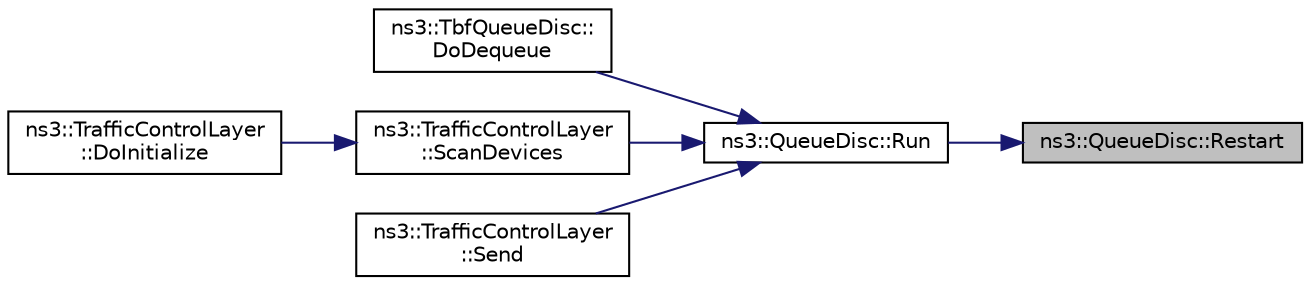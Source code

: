 digraph "ns3::QueueDisc::Restart"
{
 // LATEX_PDF_SIZE
  edge [fontname="Helvetica",fontsize="10",labelfontname="Helvetica",labelfontsize="10"];
  node [fontname="Helvetica",fontsize="10",shape=record];
  rankdir="RL";
  Node1 [label="ns3::QueueDisc::Restart",height=0.2,width=0.4,color="black", fillcolor="grey75", style="filled", fontcolor="black",tooltip="Modelled after the Linux function qdisc_restart (net/sched/sch_generic.c) Dequeue a packet (by callin..."];
  Node1 -> Node2 [dir="back",color="midnightblue",fontsize="10",style="solid",fontname="Helvetica"];
  Node2 [label="ns3::QueueDisc::Run",height=0.2,width=0.4,color="black", fillcolor="white", style="filled",URL="$classns3_1_1_queue_disc.html#a424eceba41cb013436f353c622c082ff",tooltip="Modelled after the Linux function __qdisc_run (net/sched/sch_generic.c) Dequeues multiple packets,..."];
  Node2 -> Node3 [dir="back",color="midnightblue",fontsize="10",style="solid",fontname="Helvetica"];
  Node3 [label="ns3::TbfQueueDisc::\lDoDequeue",height=0.2,width=0.4,color="black", fillcolor="white", style="filled",URL="$classns3_1_1_tbf_queue_disc.html#adbd2533e54dd52ba3c4f064be5e0b87e",tooltip="This function actually extracts a packet from the queue disc."];
  Node2 -> Node4 [dir="back",color="midnightblue",fontsize="10",style="solid",fontname="Helvetica"];
  Node4 [label="ns3::TrafficControlLayer\l::ScanDevices",height=0.2,width=0.4,color="black", fillcolor="white", style="filled",URL="$classns3_1_1_traffic_control_layer.html#a29028ea20e2bc393230348d4714fdc9d",tooltip="Collect information needed to determine how to handle packets destined to each of the NetDevices of t..."];
  Node4 -> Node5 [dir="back",color="midnightblue",fontsize="10",style="solid",fontname="Helvetica"];
  Node5 [label="ns3::TrafficControlLayer\l::DoInitialize",height=0.2,width=0.4,color="black", fillcolor="white", style="filled",URL="$classns3_1_1_traffic_control_layer.html#ad9ba2e27ced5aa957e45effcbe71aba9",tooltip="Initialize() implementation."];
  Node2 -> Node6 [dir="back",color="midnightblue",fontsize="10",style="solid",fontname="Helvetica"];
  Node6 [label="ns3::TrafficControlLayer\l::Send",height=0.2,width=0.4,color="black", fillcolor="white", style="filled",URL="$classns3_1_1_traffic_control_layer.html#aae45cb92c1adb038bac63d347632e627",tooltip="Called from upper layer to queue a packet for the transmission."];
}
